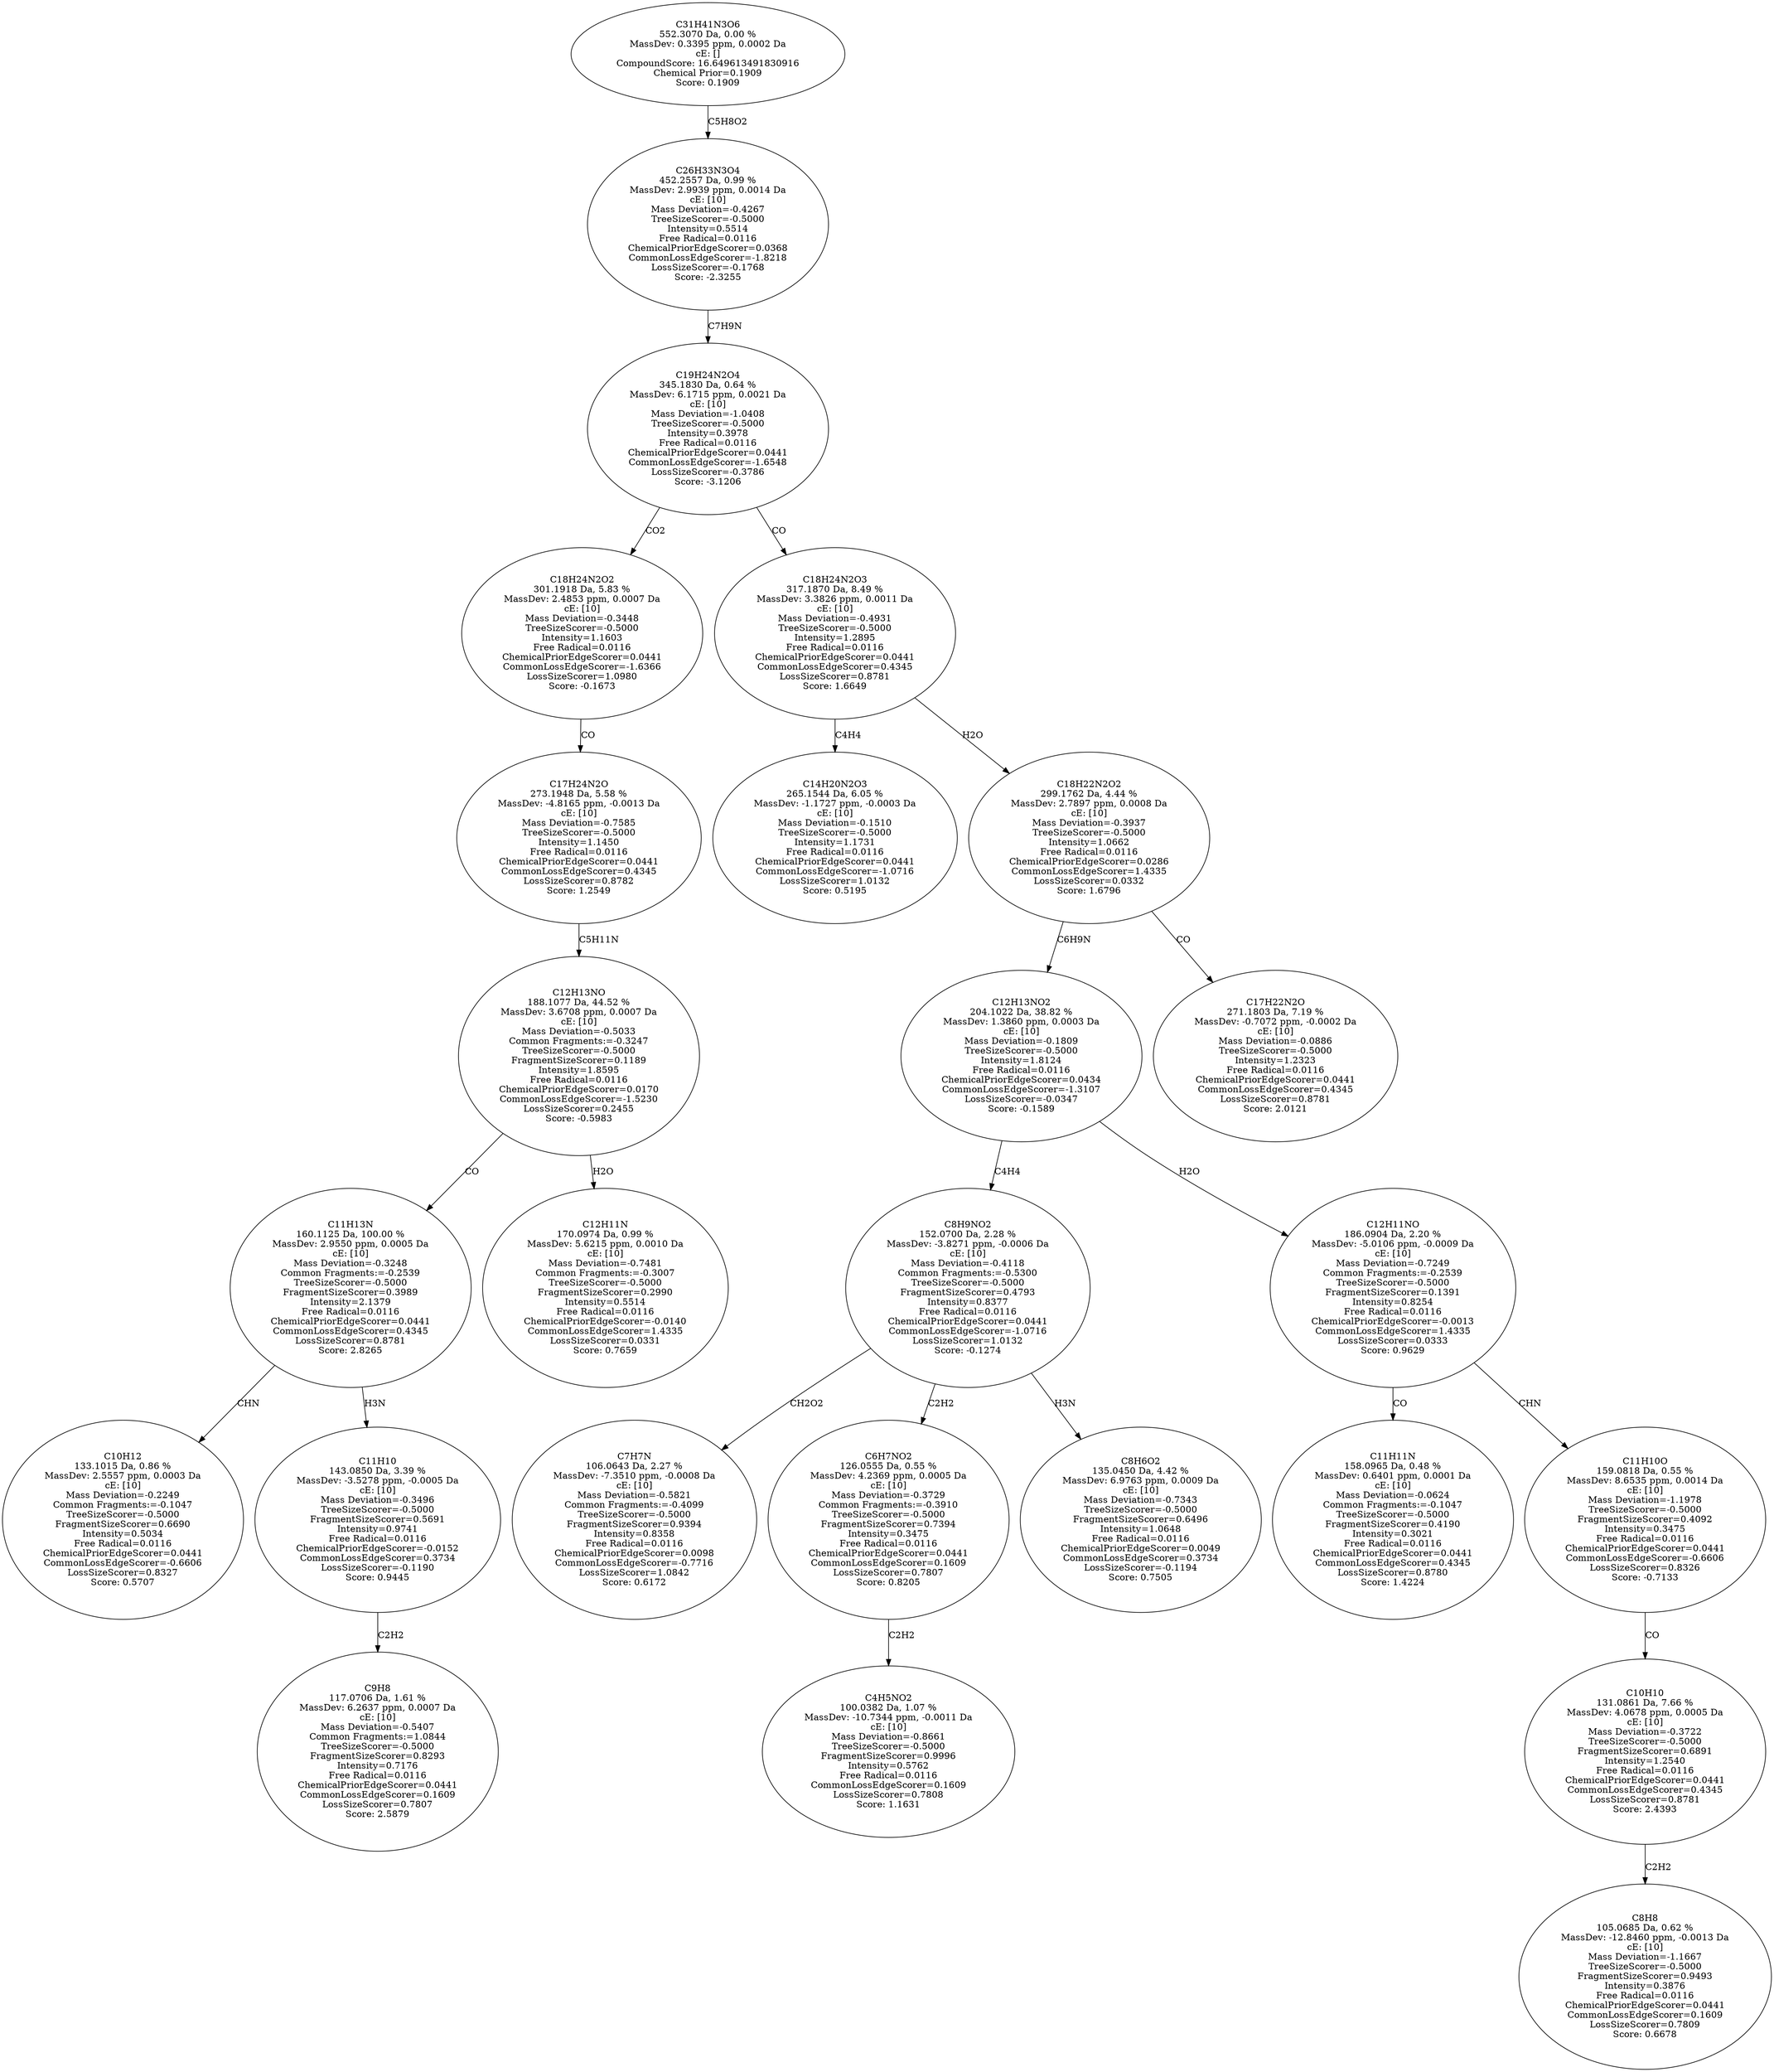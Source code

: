 strict digraph {
v1 [label="C10H12\n133.1015 Da, 0.86 %\nMassDev: 2.5557 ppm, 0.0003 Da\ncE: [10]\nMass Deviation=-0.2249\nCommon Fragments:=-0.1047\nTreeSizeScorer=-0.5000\nFragmentSizeScorer=0.6690\nIntensity=0.5034\nFree Radical=0.0116\nChemicalPriorEdgeScorer=0.0441\nCommonLossEdgeScorer=-0.6606\nLossSizeScorer=0.8327\nScore: 0.5707"];
v2 [label="C9H8\n117.0706 Da, 1.61 %\nMassDev: 6.2637 ppm, 0.0007 Da\ncE: [10]\nMass Deviation=-0.5407\nCommon Fragments:=1.0844\nTreeSizeScorer=-0.5000\nFragmentSizeScorer=0.8293\nIntensity=0.7176\nFree Radical=0.0116\nChemicalPriorEdgeScorer=0.0441\nCommonLossEdgeScorer=0.1609\nLossSizeScorer=0.7807\nScore: 2.5879"];
v3 [label="C11H10\n143.0850 Da, 3.39 %\nMassDev: -3.5278 ppm, -0.0005 Da\ncE: [10]\nMass Deviation=-0.3496\nTreeSizeScorer=-0.5000\nFragmentSizeScorer=0.5691\nIntensity=0.9741\nFree Radical=0.0116\nChemicalPriorEdgeScorer=-0.0152\nCommonLossEdgeScorer=0.3734\nLossSizeScorer=-0.1190\nScore: 0.9445"];
v4 [label="C11H13N\n160.1125 Da, 100.00 %\nMassDev: 2.9550 ppm, 0.0005 Da\ncE: [10]\nMass Deviation=-0.3248\nCommon Fragments:=-0.2539\nTreeSizeScorer=-0.5000\nFragmentSizeScorer=0.3989\nIntensity=2.1379\nFree Radical=0.0116\nChemicalPriorEdgeScorer=0.0441\nCommonLossEdgeScorer=0.4345\nLossSizeScorer=0.8781\nScore: 2.8265"];
v5 [label="C12H11N\n170.0974 Da, 0.99 %\nMassDev: 5.6215 ppm, 0.0010 Da\ncE: [10]\nMass Deviation=-0.7481\nCommon Fragments:=-0.3007\nTreeSizeScorer=-0.5000\nFragmentSizeScorer=0.2990\nIntensity=0.5514\nFree Radical=0.0116\nChemicalPriorEdgeScorer=-0.0140\nCommonLossEdgeScorer=1.4335\nLossSizeScorer=0.0331\nScore: 0.7659"];
v6 [label="C12H13NO\n188.1077 Da, 44.52 %\nMassDev: 3.6708 ppm, 0.0007 Da\ncE: [10]\nMass Deviation=-0.5033\nCommon Fragments:=-0.3247\nTreeSizeScorer=-0.5000\nFragmentSizeScorer=0.1189\nIntensity=1.8595\nFree Radical=0.0116\nChemicalPriorEdgeScorer=0.0170\nCommonLossEdgeScorer=-1.5230\nLossSizeScorer=0.2455\nScore: -0.5983"];
v7 [label="C17H24N2O\n273.1948 Da, 5.58 %\nMassDev: -4.8165 ppm, -0.0013 Da\ncE: [10]\nMass Deviation=-0.7585\nTreeSizeScorer=-0.5000\nIntensity=1.1450\nFree Radical=0.0116\nChemicalPriorEdgeScorer=0.0441\nCommonLossEdgeScorer=0.4345\nLossSizeScorer=0.8782\nScore: 1.2549"];
v8 [label="C18H24N2O2\n301.1918 Da, 5.83 %\nMassDev: 2.4853 ppm, 0.0007 Da\ncE: [10]\nMass Deviation=-0.3448\nTreeSizeScorer=-0.5000\nIntensity=1.1603\nFree Radical=0.0116\nChemicalPriorEdgeScorer=0.0441\nCommonLossEdgeScorer=-1.6366\nLossSizeScorer=1.0980\nScore: -0.1673"];
v9 [label="C14H20N2O3\n265.1544 Da, 6.05 %\nMassDev: -1.1727 ppm, -0.0003 Da\ncE: [10]\nMass Deviation=-0.1510\nTreeSizeScorer=-0.5000\nIntensity=1.1731\nFree Radical=0.0116\nChemicalPriorEdgeScorer=0.0441\nCommonLossEdgeScorer=-1.0716\nLossSizeScorer=1.0132\nScore: 0.5195"];
v10 [label="C7H7N\n106.0643 Da, 2.27 %\nMassDev: -7.3510 ppm, -0.0008 Da\ncE: [10]\nMass Deviation=-0.5821\nCommon Fragments:=-0.4099\nTreeSizeScorer=-0.5000\nFragmentSizeScorer=0.9394\nIntensity=0.8358\nFree Radical=0.0116\nChemicalPriorEdgeScorer=0.0098\nCommonLossEdgeScorer=-0.7716\nLossSizeScorer=1.0842\nScore: 0.6172"];
v11 [label="C4H5NO2\n100.0382 Da, 1.07 %\nMassDev: -10.7344 ppm, -0.0011 Da\ncE: [10]\nMass Deviation=-0.8661\nTreeSizeScorer=-0.5000\nFragmentSizeScorer=0.9996\nIntensity=0.5762\nFree Radical=0.0116\nCommonLossEdgeScorer=0.1609\nLossSizeScorer=0.7808\nScore: 1.1631"];
v12 [label="C6H7NO2\n126.0555 Da, 0.55 %\nMassDev: 4.2369 ppm, 0.0005 Da\ncE: [10]\nMass Deviation=-0.3729\nCommon Fragments:=-0.3910\nTreeSizeScorer=-0.5000\nFragmentSizeScorer=0.7394\nIntensity=0.3475\nFree Radical=0.0116\nChemicalPriorEdgeScorer=0.0441\nCommonLossEdgeScorer=0.1609\nLossSizeScorer=0.7807\nScore: 0.8205"];
v13 [label="C8H6O2\n135.0450 Da, 4.42 %\nMassDev: 6.9763 ppm, 0.0009 Da\ncE: [10]\nMass Deviation=-0.7343\nTreeSizeScorer=-0.5000\nFragmentSizeScorer=0.6496\nIntensity=1.0648\nFree Radical=0.0116\nChemicalPriorEdgeScorer=0.0049\nCommonLossEdgeScorer=0.3734\nLossSizeScorer=-0.1194\nScore: 0.7505"];
v14 [label="C8H9NO2\n152.0700 Da, 2.28 %\nMassDev: -3.8271 ppm, -0.0006 Da\ncE: [10]\nMass Deviation=-0.4118\nCommon Fragments:=-0.5300\nTreeSizeScorer=-0.5000\nFragmentSizeScorer=0.4793\nIntensity=0.8377\nFree Radical=0.0116\nChemicalPriorEdgeScorer=0.0441\nCommonLossEdgeScorer=-1.0716\nLossSizeScorer=1.0132\nScore: -0.1274"];
v15 [label="C11H11N\n158.0965 Da, 0.48 %\nMassDev: 0.6401 ppm, 0.0001 Da\ncE: [10]\nMass Deviation=-0.0624\nCommon Fragments:=-0.1047\nTreeSizeScorer=-0.5000\nFragmentSizeScorer=0.4190\nIntensity=0.3021\nFree Radical=0.0116\nChemicalPriorEdgeScorer=0.0441\nCommonLossEdgeScorer=0.4345\nLossSizeScorer=0.8780\nScore: 1.4224"];
v16 [label="C8H8\n105.0685 Da, 0.62 %\nMassDev: -12.8460 ppm, -0.0013 Da\ncE: [10]\nMass Deviation=-1.1667\nTreeSizeScorer=-0.5000\nFragmentSizeScorer=0.9493\nIntensity=0.3876\nFree Radical=0.0116\nChemicalPriorEdgeScorer=0.0441\nCommonLossEdgeScorer=0.1609\nLossSizeScorer=0.7809\nScore: 0.6678"];
v17 [label="C10H10\n131.0861 Da, 7.66 %\nMassDev: 4.0678 ppm, 0.0005 Da\ncE: [10]\nMass Deviation=-0.3722\nTreeSizeScorer=-0.5000\nFragmentSizeScorer=0.6891\nIntensity=1.2540\nFree Radical=0.0116\nChemicalPriorEdgeScorer=0.0441\nCommonLossEdgeScorer=0.4345\nLossSizeScorer=0.8781\nScore: 2.4393"];
v18 [label="C11H10O\n159.0818 Da, 0.55 %\nMassDev: 8.6535 ppm, 0.0014 Da\ncE: [10]\nMass Deviation=-1.1978\nTreeSizeScorer=-0.5000\nFragmentSizeScorer=0.4092\nIntensity=0.3475\nFree Radical=0.0116\nChemicalPriorEdgeScorer=0.0441\nCommonLossEdgeScorer=-0.6606\nLossSizeScorer=0.8326\nScore: -0.7133"];
v19 [label="C12H11NO\n186.0904 Da, 2.20 %\nMassDev: -5.0106 ppm, -0.0009 Da\ncE: [10]\nMass Deviation=-0.7249\nCommon Fragments:=-0.2539\nTreeSizeScorer=-0.5000\nFragmentSizeScorer=0.1391\nIntensity=0.8254\nFree Radical=0.0116\nChemicalPriorEdgeScorer=-0.0013\nCommonLossEdgeScorer=1.4335\nLossSizeScorer=0.0333\nScore: 0.9629"];
v20 [label="C12H13NO2\n204.1022 Da, 38.82 %\nMassDev: 1.3860 ppm, 0.0003 Da\ncE: [10]\nMass Deviation=-0.1809\nTreeSizeScorer=-0.5000\nIntensity=1.8124\nFree Radical=0.0116\nChemicalPriorEdgeScorer=0.0434\nCommonLossEdgeScorer=-1.3107\nLossSizeScorer=-0.0347\nScore: -0.1589"];
v21 [label="C17H22N2O\n271.1803 Da, 7.19 %\nMassDev: -0.7072 ppm, -0.0002 Da\ncE: [10]\nMass Deviation=-0.0886\nTreeSizeScorer=-0.5000\nIntensity=1.2323\nFree Radical=0.0116\nChemicalPriorEdgeScorer=0.0441\nCommonLossEdgeScorer=0.4345\nLossSizeScorer=0.8781\nScore: 2.0121"];
v22 [label="C18H22N2O2\n299.1762 Da, 4.44 %\nMassDev: 2.7897 ppm, 0.0008 Da\ncE: [10]\nMass Deviation=-0.3937\nTreeSizeScorer=-0.5000\nIntensity=1.0662\nFree Radical=0.0116\nChemicalPriorEdgeScorer=0.0286\nCommonLossEdgeScorer=1.4335\nLossSizeScorer=0.0332\nScore: 1.6796"];
v23 [label="C18H24N2O3\n317.1870 Da, 8.49 %\nMassDev: 3.3826 ppm, 0.0011 Da\ncE: [10]\nMass Deviation=-0.4931\nTreeSizeScorer=-0.5000\nIntensity=1.2895\nFree Radical=0.0116\nChemicalPriorEdgeScorer=0.0441\nCommonLossEdgeScorer=0.4345\nLossSizeScorer=0.8781\nScore: 1.6649"];
v24 [label="C19H24N2O4\n345.1830 Da, 0.64 %\nMassDev: 6.1715 ppm, 0.0021 Da\ncE: [10]\nMass Deviation=-1.0408\nTreeSizeScorer=-0.5000\nIntensity=0.3978\nFree Radical=0.0116\nChemicalPriorEdgeScorer=0.0441\nCommonLossEdgeScorer=-1.6548\nLossSizeScorer=-0.3786\nScore: -3.1206"];
v25 [label="C26H33N3O4\n452.2557 Da, 0.99 %\nMassDev: 2.9939 ppm, 0.0014 Da\ncE: [10]\nMass Deviation=-0.4267\nTreeSizeScorer=-0.5000\nIntensity=0.5514\nFree Radical=0.0116\nChemicalPriorEdgeScorer=0.0368\nCommonLossEdgeScorer=-1.8218\nLossSizeScorer=-0.1768\nScore: -2.3255"];
v26 [label="C31H41N3O6\n552.3070 Da, 0.00 %\nMassDev: 0.3395 ppm, 0.0002 Da\ncE: []\nCompoundScore: 16.649613491830916\nChemical Prior=0.1909\nScore: 0.1909"];
v4 -> v1 [label="CHN"];
v3 -> v2 [label="C2H2"];
v4 -> v3 [label="H3N"];
v6 -> v4 [label="CO"];
v6 -> v5 [label="H2O"];
v7 -> v6 [label="C5H11N"];
v8 -> v7 [label="CO"];
v24 -> v8 [label="CO2"];
v23 -> v9 [label="C4H4"];
v14 -> v10 [label="CH2O2"];
v12 -> v11 [label="C2H2"];
v14 -> v12 [label="C2H2"];
v14 -> v13 [label="H3N"];
v20 -> v14 [label="C4H4"];
v19 -> v15 [label="CO"];
v17 -> v16 [label="C2H2"];
v18 -> v17 [label="CO"];
v19 -> v18 [label="CHN"];
v20 -> v19 [label="H2O"];
v22 -> v20 [label="C6H9N"];
v22 -> v21 [label="CO"];
v23 -> v22 [label="H2O"];
v24 -> v23 [label="CO"];
v25 -> v24 [label="C7H9N"];
v26 -> v25 [label="C5H8O2"];
}